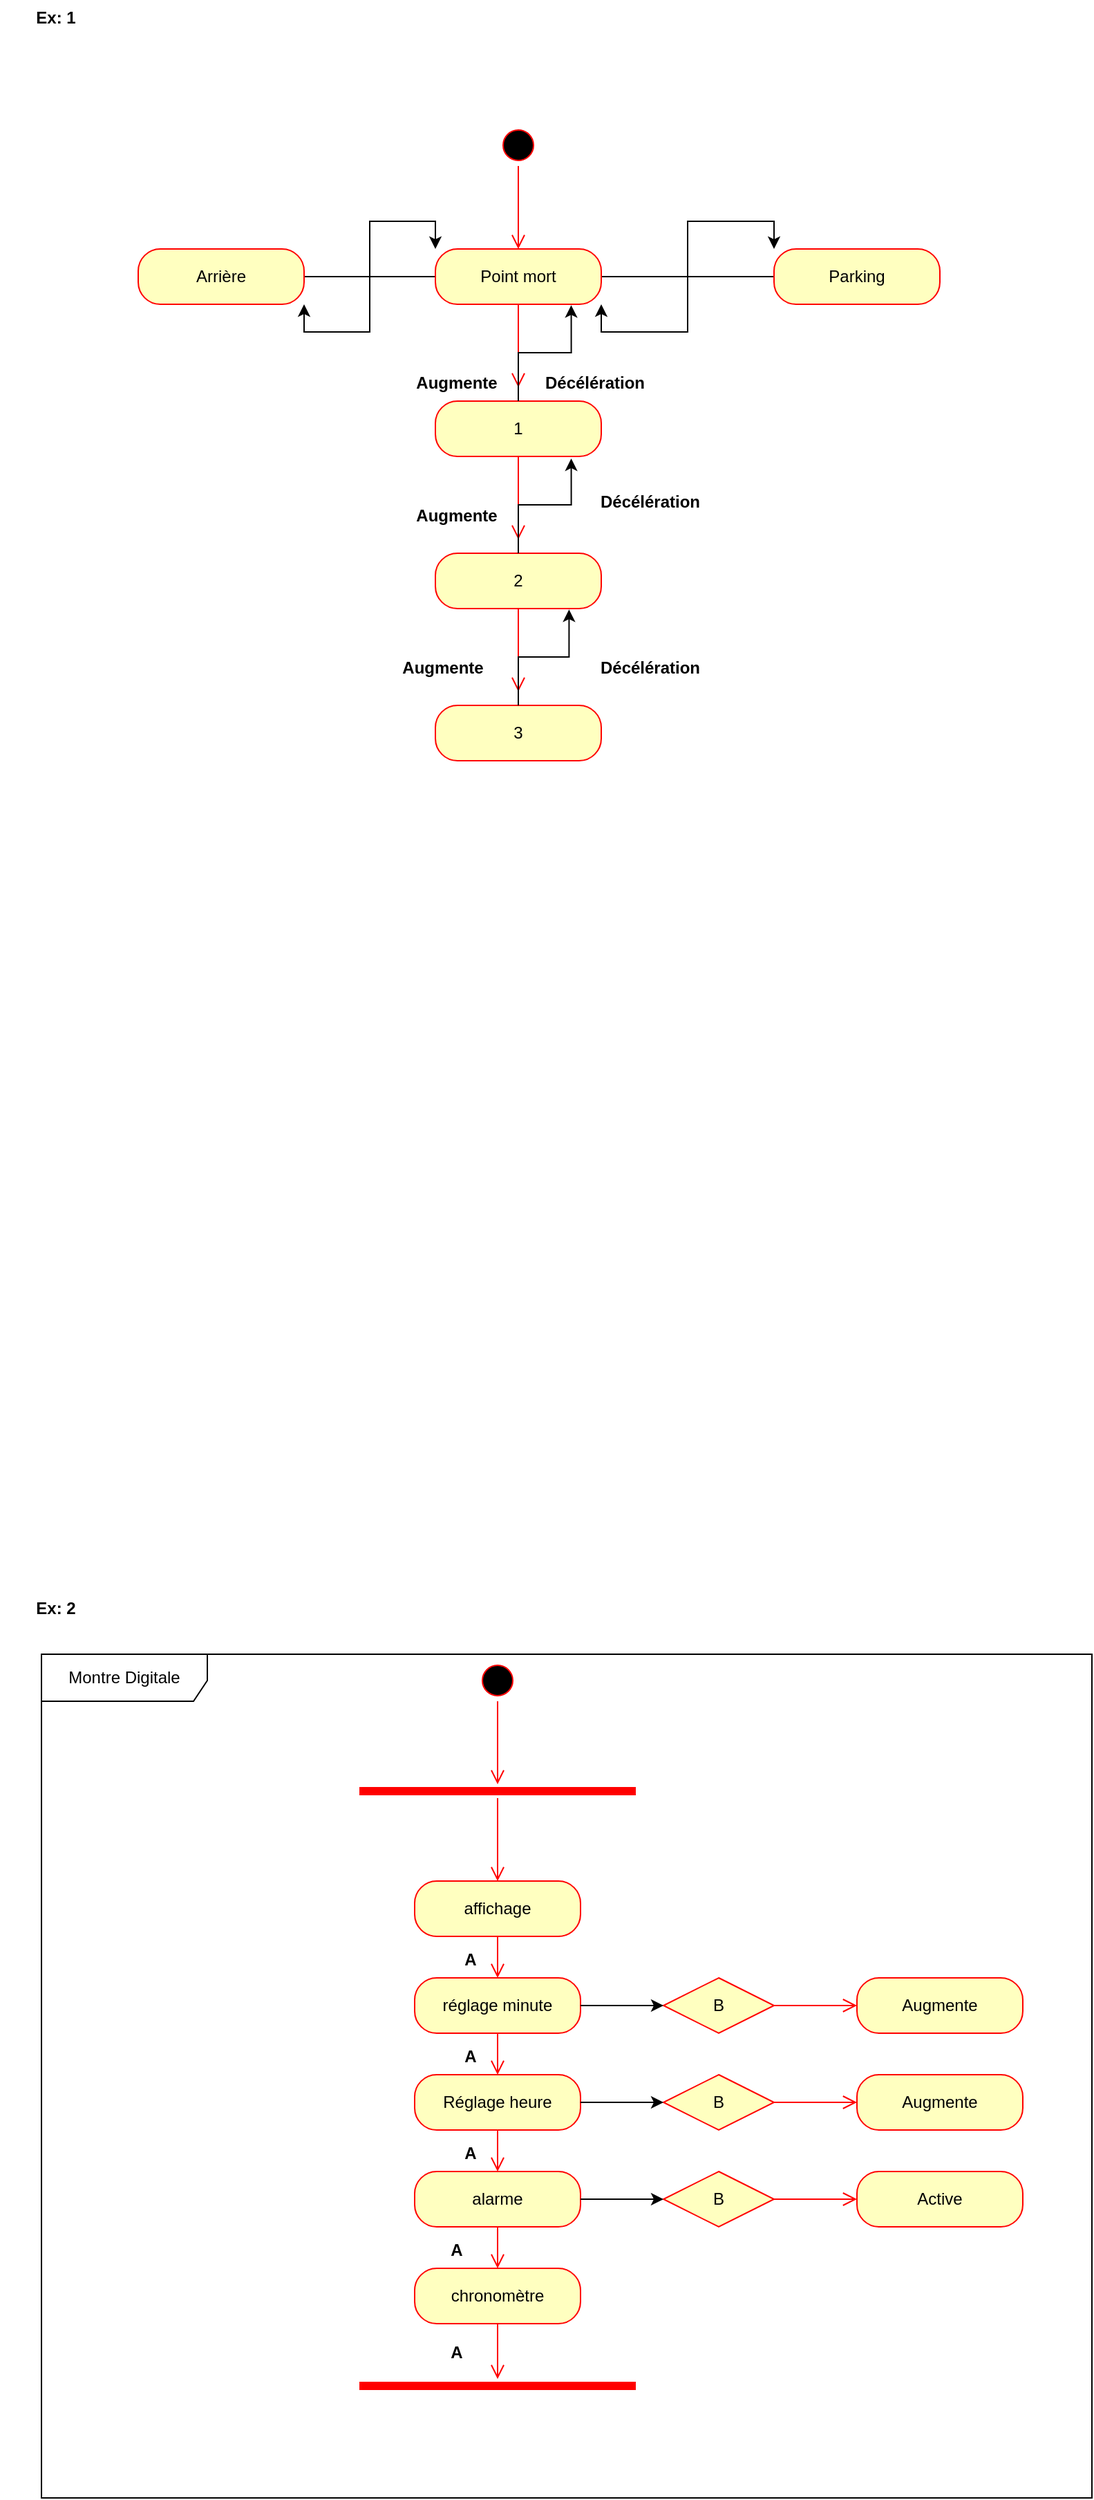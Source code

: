 <mxfile version="23.1.5" type="github">
  <diagram name="Page-1" id="vEHWdyXFffyfuF_CzlAs">
    <mxGraphModel dx="1386" dy="793" grid="1" gridSize="10" guides="1" tooltips="1" connect="1" arrows="1" fold="1" page="1" pageScale="1" pageWidth="827" pageHeight="1169" math="0" shadow="0">
      <root>
        <mxCell id="0" />
        <mxCell id="1" parent="0" />
        <mxCell id="l6cs23k7FNpQOjLX6r31-1" value="" style="ellipse;html=1;shape=startState;fillColor=#000000;strokeColor=#ff0000;" vertex="1" parent="1">
          <mxGeometry x="390" y="130" width="30" height="30" as="geometry" />
        </mxCell>
        <mxCell id="l6cs23k7FNpQOjLX6r31-2" value="" style="edgeStyle=orthogonalEdgeStyle;html=1;verticalAlign=bottom;endArrow=open;endSize=8;strokeColor=#ff0000;rounded=0;" edge="1" source="l6cs23k7FNpQOjLX6r31-1" parent="1">
          <mxGeometry relative="1" as="geometry">
            <mxPoint x="405" y="220" as="targetPoint" />
          </mxGeometry>
        </mxCell>
        <mxCell id="l6cs23k7FNpQOjLX6r31-46" style="edgeStyle=orthogonalEdgeStyle;rounded=0;orthogonalLoop=1;jettySize=auto;html=1;entryX=1;entryY=1;entryDx=0;entryDy=0;" edge="1" parent="1" source="l6cs23k7FNpQOjLX6r31-3" target="l6cs23k7FNpQOjLX6r31-27">
          <mxGeometry relative="1" as="geometry" />
        </mxCell>
        <mxCell id="l6cs23k7FNpQOjLX6r31-47" style="edgeStyle=orthogonalEdgeStyle;rounded=0;orthogonalLoop=1;jettySize=auto;html=1;entryX=0;entryY=0;entryDx=0;entryDy=0;" edge="1" parent="1" source="l6cs23k7FNpQOjLX6r31-3" target="l6cs23k7FNpQOjLX6r31-25">
          <mxGeometry relative="1" as="geometry" />
        </mxCell>
        <mxCell id="l6cs23k7FNpQOjLX6r31-3" value="Point mort" style="rounded=1;whiteSpace=wrap;html=1;arcSize=40;fontColor=#000000;fillColor=#ffffc0;strokeColor=#ff0000;" vertex="1" parent="1">
          <mxGeometry x="345" y="220" width="120" height="40" as="geometry" />
        </mxCell>
        <mxCell id="l6cs23k7FNpQOjLX6r31-4" value="" style="edgeStyle=orthogonalEdgeStyle;html=1;verticalAlign=bottom;endArrow=open;endSize=8;strokeColor=#ff0000;rounded=0;" edge="1" source="l6cs23k7FNpQOjLX6r31-3" parent="1">
          <mxGeometry relative="1" as="geometry">
            <mxPoint x="405" y="320" as="targetPoint" />
          </mxGeometry>
        </mxCell>
        <mxCell id="l6cs23k7FNpQOjLX6r31-48" style="edgeStyle=orthogonalEdgeStyle;rounded=0;orthogonalLoop=1;jettySize=auto;html=1;entryX=1;entryY=1;entryDx=0;entryDy=0;" edge="1" parent="1" source="l6cs23k7FNpQOjLX6r31-25" target="l6cs23k7FNpQOjLX6r31-3">
          <mxGeometry relative="1" as="geometry" />
        </mxCell>
        <mxCell id="l6cs23k7FNpQOjLX6r31-25" value="Parking" style="rounded=1;whiteSpace=wrap;html=1;arcSize=40;fontColor=#000000;fillColor=#ffffc0;strokeColor=#ff0000;" vertex="1" parent="1">
          <mxGeometry x="590" y="220" width="120" height="40" as="geometry" />
        </mxCell>
        <mxCell id="l6cs23k7FNpQOjLX6r31-45" style="edgeStyle=orthogonalEdgeStyle;rounded=0;orthogonalLoop=1;jettySize=auto;html=1;entryX=0;entryY=0;entryDx=0;entryDy=0;" edge="1" parent="1" source="l6cs23k7FNpQOjLX6r31-27" target="l6cs23k7FNpQOjLX6r31-3">
          <mxGeometry relative="1" as="geometry" />
        </mxCell>
        <mxCell id="l6cs23k7FNpQOjLX6r31-27" value="Arrière" style="rounded=1;whiteSpace=wrap;html=1;arcSize=40;fontColor=#000000;fillColor=#ffffc0;strokeColor=#ff0000;" vertex="1" parent="1">
          <mxGeometry x="130" y="220" width="120" height="40" as="geometry" />
        </mxCell>
        <mxCell id="l6cs23k7FNpQOjLX6r31-32" value="" style="shape=line;html=1;strokeWidth=6;strokeColor=#ff0000;" vertex="1" parent="1">
          <mxGeometry x="290" y="1330" width="200" height="10" as="geometry" />
        </mxCell>
        <mxCell id="l6cs23k7FNpQOjLX6r31-33" value="" style="edgeStyle=orthogonalEdgeStyle;html=1;verticalAlign=bottom;endArrow=open;endSize=8;strokeColor=#ff0000;rounded=0;" edge="1" source="l6cs23k7FNpQOjLX6r31-32" parent="1" target="l6cs23k7FNpQOjLX6r31-34">
          <mxGeometry relative="1" as="geometry">
            <mxPoint x="390" y="1410" as="targetPoint" />
          </mxGeometry>
        </mxCell>
        <mxCell id="l6cs23k7FNpQOjLX6r31-34" value="affichage" style="rounded=1;whiteSpace=wrap;html=1;arcSize=40;fontColor=#000000;fillColor=#ffffc0;strokeColor=#ff0000;" vertex="1" parent="1">
          <mxGeometry x="330" y="1400" width="120" height="40" as="geometry" />
        </mxCell>
        <mxCell id="l6cs23k7FNpQOjLX6r31-35" value="" style="edgeStyle=orthogonalEdgeStyle;html=1;verticalAlign=bottom;endArrow=open;endSize=8;strokeColor=#ff0000;rounded=0;" edge="1" source="l6cs23k7FNpQOjLX6r31-34" parent="1" target="l6cs23k7FNpQOjLX6r31-36">
          <mxGeometry relative="1" as="geometry">
            <mxPoint x="390" y="1490" as="targetPoint" />
          </mxGeometry>
        </mxCell>
        <mxCell id="l6cs23k7FNpQOjLX6r31-36" value="réglage minute" style="rounded=1;whiteSpace=wrap;html=1;arcSize=40;fontColor=#000000;fillColor=#ffffc0;strokeColor=#ff0000;" vertex="1" parent="1">
          <mxGeometry x="330" y="1470" width="120" height="40" as="geometry" />
        </mxCell>
        <mxCell id="l6cs23k7FNpQOjLX6r31-37" value="" style="edgeStyle=orthogonalEdgeStyle;html=1;verticalAlign=bottom;endArrow=open;endSize=8;strokeColor=#ff0000;rounded=0;entryX=0.5;entryY=0;entryDx=0;entryDy=0;" edge="1" source="l6cs23k7FNpQOjLX6r31-36" parent="1" target="l6cs23k7FNpQOjLX6r31-80">
          <mxGeometry relative="1" as="geometry">
            <mxPoint x="390" y="1550" as="targetPoint" />
          </mxGeometry>
        </mxCell>
        <mxCell id="l6cs23k7FNpQOjLX6r31-42" value="Ex: 1" style="text;align=center;fontStyle=1;verticalAlign=middle;spacingLeft=3;spacingRight=3;strokeColor=none;rotatable=0;points=[[0,0.5],[1,0.5]];portConstraint=eastwest;html=1;" vertex="1" parent="1">
          <mxGeometry x="30" y="40" width="80" height="26" as="geometry" />
        </mxCell>
        <mxCell id="l6cs23k7FNpQOjLX6r31-49" value="1" style="rounded=1;whiteSpace=wrap;html=1;arcSize=40;fontColor=#000000;fillColor=#ffffc0;strokeColor=#ff0000;" vertex="1" parent="1">
          <mxGeometry x="345" y="330" width="120" height="40" as="geometry" />
        </mxCell>
        <mxCell id="l6cs23k7FNpQOjLX6r31-50" value="" style="edgeStyle=orthogonalEdgeStyle;html=1;verticalAlign=bottom;endArrow=open;endSize=8;strokeColor=#ff0000;rounded=0;" edge="1" source="l6cs23k7FNpQOjLX6r31-49" parent="1">
          <mxGeometry relative="1" as="geometry">
            <mxPoint x="405" y="430" as="targetPoint" />
          </mxGeometry>
        </mxCell>
        <mxCell id="l6cs23k7FNpQOjLX6r31-51" value="2" style="rounded=1;whiteSpace=wrap;html=1;arcSize=40;fontColor=#000000;fillColor=#ffffc0;strokeColor=#ff0000;" vertex="1" parent="1">
          <mxGeometry x="345" y="440" width="120" height="40" as="geometry" />
        </mxCell>
        <mxCell id="l6cs23k7FNpQOjLX6r31-52" value="" style="edgeStyle=orthogonalEdgeStyle;html=1;verticalAlign=bottom;endArrow=open;endSize=8;strokeColor=#ff0000;rounded=0;" edge="1" source="l6cs23k7FNpQOjLX6r31-51" parent="1">
          <mxGeometry relative="1" as="geometry">
            <mxPoint x="405" y="540" as="targetPoint" />
          </mxGeometry>
        </mxCell>
        <mxCell id="l6cs23k7FNpQOjLX6r31-53" value="3" style="rounded=1;whiteSpace=wrap;html=1;arcSize=40;fontColor=#000000;fillColor=#ffffc0;strokeColor=#ff0000;" vertex="1" parent="1">
          <mxGeometry x="345" y="550" width="120" height="40" as="geometry" />
        </mxCell>
        <mxCell id="l6cs23k7FNpQOjLX6r31-55" style="edgeStyle=orthogonalEdgeStyle;rounded=0;orthogonalLoop=1;jettySize=auto;html=1;entryX=0.819;entryY=1.017;entryDx=0;entryDy=0;entryPerimeter=0;" edge="1" parent="1" source="l6cs23k7FNpQOjLX6r31-49" target="l6cs23k7FNpQOjLX6r31-3">
          <mxGeometry relative="1" as="geometry" />
        </mxCell>
        <mxCell id="l6cs23k7FNpQOjLX6r31-56" style="edgeStyle=orthogonalEdgeStyle;rounded=0;orthogonalLoop=1;jettySize=auto;html=1;entryX=0.819;entryY=1.037;entryDx=0;entryDy=0;entryPerimeter=0;" edge="1" parent="1" source="l6cs23k7FNpQOjLX6r31-51" target="l6cs23k7FNpQOjLX6r31-49">
          <mxGeometry relative="1" as="geometry" />
        </mxCell>
        <mxCell id="l6cs23k7FNpQOjLX6r31-57" style="edgeStyle=orthogonalEdgeStyle;rounded=0;orthogonalLoop=1;jettySize=auto;html=1;entryX=0.806;entryY=1.017;entryDx=0;entryDy=0;entryPerimeter=0;" edge="1" parent="1" source="l6cs23k7FNpQOjLX6r31-53" target="l6cs23k7FNpQOjLX6r31-51">
          <mxGeometry relative="1" as="geometry" />
        </mxCell>
        <mxCell id="l6cs23k7FNpQOjLX6r31-58" value="Augmente" style="text;align=center;fontStyle=1;verticalAlign=middle;spacingLeft=3;spacingRight=3;strokeColor=none;rotatable=0;points=[[0,0.5],[1,0.5]];portConstraint=eastwest;html=1;" vertex="1" parent="1">
          <mxGeometry x="320" y="304" width="80" height="26" as="geometry" />
        </mxCell>
        <mxCell id="l6cs23k7FNpQOjLX6r31-59" value="Augmente" style="text;align=center;fontStyle=1;verticalAlign=middle;spacingLeft=3;spacingRight=3;strokeColor=none;rotatable=0;points=[[0,0.5],[1,0.5]];portConstraint=eastwest;html=1;" vertex="1" parent="1">
          <mxGeometry x="320" y="400" width="80" height="26" as="geometry" />
        </mxCell>
        <mxCell id="l6cs23k7FNpQOjLX6r31-60" value="Augmente" style="text;align=center;fontStyle=1;verticalAlign=middle;spacingLeft=3;spacingRight=3;strokeColor=none;rotatable=0;points=[[0,0.5],[1,0.5]];portConstraint=eastwest;html=1;" vertex="1" parent="1">
          <mxGeometry x="310" y="510" width="80" height="26" as="geometry" />
        </mxCell>
        <mxCell id="l6cs23k7FNpQOjLX6r31-61" value="Décélération" style="text;align=center;fontStyle=1;verticalAlign=middle;spacingLeft=3;spacingRight=3;strokeColor=none;rotatable=0;points=[[0,0.5],[1,0.5]];portConstraint=eastwest;html=1;" vertex="1" parent="1">
          <mxGeometry x="460" y="510" width="80" height="26" as="geometry" />
        </mxCell>
        <mxCell id="l6cs23k7FNpQOjLX6r31-62" value="Décélération" style="text;align=center;fontStyle=1;verticalAlign=middle;spacingLeft=3;spacingRight=3;strokeColor=none;rotatable=0;points=[[0,0.5],[1,0.5]];portConstraint=eastwest;html=1;" vertex="1" parent="1">
          <mxGeometry x="460" y="390" width="80" height="26" as="geometry" />
        </mxCell>
        <mxCell id="l6cs23k7FNpQOjLX6r31-63" value="Décélération" style="text;align=center;fontStyle=1;verticalAlign=middle;spacingLeft=3;spacingRight=3;strokeColor=none;rotatable=0;points=[[0,0.5],[1,0.5]];portConstraint=eastwest;html=1;" vertex="1" parent="1">
          <mxGeometry x="420" y="304" width="80" height="26" as="geometry" />
        </mxCell>
        <mxCell id="l6cs23k7FNpQOjLX6r31-66" value="" style="ellipse;html=1;shape=startState;fillColor=#000000;strokeColor=#ff0000;" vertex="1" parent="1">
          <mxGeometry x="375" y="1240" width="30" height="30" as="geometry" />
        </mxCell>
        <mxCell id="l6cs23k7FNpQOjLX6r31-67" value="" style="edgeStyle=orthogonalEdgeStyle;html=1;verticalAlign=bottom;endArrow=open;endSize=8;strokeColor=#ff0000;rounded=0;" edge="1" source="l6cs23k7FNpQOjLX6r31-66" parent="1">
          <mxGeometry relative="1" as="geometry">
            <mxPoint x="390" y="1330" as="targetPoint" />
          </mxGeometry>
        </mxCell>
        <mxCell id="l6cs23k7FNpQOjLX6r31-68" value="alarme" style="rounded=1;whiteSpace=wrap;html=1;arcSize=40;fontColor=#000000;fillColor=#ffffc0;strokeColor=#ff0000;" vertex="1" parent="1">
          <mxGeometry x="330" y="1610" width="120" height="40" as="geometry" />
        </mxCell>
        <mxCell id="l6cs23k7FNpQOjLX6r31-69" value="" style="edgeStyle=orthogonalEdgeStyle;html=1;verticalAlign=bottom;endArrow=open;endSize=8;strokeColor=#ff0000;rounded=0;" edge="1" source="l6cs23k7FNpQOjLX6r31-68" parent="1" target="l6cs23k7FNpQOjLX6r31-70">
          <mxGeometry relative="1" as="geometry">
            <mxPoint x="390" y="1700" as="targetPoint" />
          </mxGeometry>
        </mxCell>
        <mxCell id="l6cs23k7FNpQOjLX6r31-70" value="chronomètre" style="rounded=1;whiteSpace=wrap;html=1;arcSize=40;fontColor=#000000;fillColor=#ffffc0;strokeColor=#ff0000;" vertex="1" parent="1">
          <mxGeometry x="330" y="1680" width="120" height="40" as="geometry" />
        </mxCell>
        <mxCell id="l6cs23k7FNpQOjLX6r31-71" value="" style="edgeStyle=orthogonalEdgeStyle;html=1;verticalAlign=bottom;endArrow=open;endSize=8;strokeColor=#ff0000;rounded=0;" edge="1" source="l6cs23k7FNpQOjLX6r31-70" parent="1">
          <mxGeometry relative="1" as="geometry">
            <mxPoint x="390" y="1760" as="targetPoint" />
          </mxGeometry>
        </mxCell>
        <mxCell id="l6cs23k7FNpQOjLX6r31-72" value="" style="shape=line;html=1;strokeWidth=6;strokeColor=#ff0000;" vertex="1" parent="1">
          <mxGeometry x="290" y="1760" width="200" height="10" as="geometry" />
        </mxCell>
        <mxCell id="l6cs23k7FNpQOjLX6r31-80" value="Réglage heure" style="rounded=1;whiteSpace=wrap;html=1;arcSize=40;fontColor=#000000;fillColor=#ffffc0;strokeColor=#ff0000;" vertex="1" parent="1">
          <mxGeometry x="330" y="1540" width="120" height="40" as="geometry" />
        </mxCell>
        <mxCell id="l6cs23k7FNpQOjLX6r31-81" value="" style="edgeStyle=orthogonalEdgeStyle;html=1;verticalAlign=bottom;endArrow=open;endSize=8;strokeColor=#ff0000;rounded=0;entryX=0.5;entryY=0;entryDx=0;entryDy=0;" edge="1" source="l6cs23k7FNpQOjLX6r31-80" parent="1" target="l6cs23k7FNpQOjLX6r31-68">
          <mxGeometry relative="1" as="geometry">
            <mxPoint x="540" y="1630" as="targetPoint" />
          </mxGeometry>
        </mxCell>
        <mxCell id="l6cs23k7FNpQOjLX6r31-82" value="B" style="rhombus;whiteSpace=wrap;html=1;fontColor=#000000;fillColor=#ffffc0;strokeColor=#ff0000;" vertex="1" parent="1">
          <mxGeometry x="510" y="1470" width="80" height="40" as="geometry" />
        </mxCell>
        <mxCell id="l6cs23k7FNpQOjLX6r31-83" value="" style="edgeStyle=orthogonalEdgeStyle;html=1;align=left;verticalAlign=bottom;endArrow=open;endSize=8;strokeColor=#ff0000;rounded=0;" edge="1" source="l6cs23k7FNpQOjLX6r31-82" parent="1">
          <mxGeometry x="-0.602" y="30" relative="1" as="geometry">
            <mxPoint x="650" y="1490" as="targetPoint" />
            <mxPoint as="offset" />
          </mxGeometry>
        </mxCell>
        <mxCell id="l6cs23k7FNpQOjLX6r31-85" style="edgeStyle=orthogonalEdgeStyle;rounded=0;orthogonalLoop=1;jettySize=auto;html=1;" edge="1" parent="1" source="l6cs23k7FNpQOjLX6r31-36">
          <mxGeometry relative="1" as="geometry">
            <mxPoint x="510" y="1490" as="targetPoint" />
          </mxGeometry>
        </mxCell>
        <mxCell id="l6cs23k7FNpQOjLX6r31-86" value="Augmente" style="rounded=1;whiteSpace=wrap;html=1;arcSize=40;fontColor=#000000;fillColor=#ffffc0;strokeColor=#ff0000;" vertex="1" parent="1">
          <mxGeometry x="650" y="1470" width="120" height="40" as="geometry" />
        </mxCell>
        <mxCell id="l6cs23k7FNpQOjLX6r31-88" value="B" style="rhombus;whiteSpace=wrap;html=1;fontColor=#000000;fillColor=#ffffc0;strokeColor=#ff0000;" vertex="1" parent="1">
          <mxGeometry x="510" y="1540" width="80" height="40" as="geometry" />
        </mxCell>
        <mxCell id="l6cs23k7FNpQOjLX6r31-89" value="" style="edgeStyle=orthogonalEdgeStyle;html=1;align=left;verticalAlign=bottom;endArrow=open;endSize=8;strokeColor=#ff0000;rounded=0;" edge="1" parent="1" source="l6cs23k7FNpQOjLX6r31-88">
          <mxGeometry x="-0.602" y="30" relative="1" as="geometry">
            <mxPoint x="650" y="1560" as="targetPoint" />
            <mxPoint as="offset" />
          </mxGeometry>
        </mxCell>
        <mxCell id="l6cs23k7FNpQOjLX6r31-90" style="edgeStyle=orthogonalEdgeStyle;rounded=0;orthogonalLoop=1;jettySize=auto;html=1;" edge="1" parent="1">
          <mxGeometry relative="1" as="geometry">
            <mxPoint x="450" y="1560" as="sourcePoint" />
            <mxPoint x="510" y="1560" as="targetPoint" />
          </mxGeometry>
        </mxCell>
        <mxCell id="l6cs23k7FNpQOjLX6r31-91" value="Augmente" style="rounded=1;whiteSpace=wrap;html=1;arcSize=40;fontColor=#000000;fillColor=#ffffc0;strokeColor=#ff0000;" vertex="1" parent="1">
          <mxGeometry x="650" y="1540" width="120" height="40" as="geometry" />
        </mxCell>
        <mxCell id="l6cs23k7FNpQOjLX6r31-92" value="A" style="text;align=center;fontStyle=1;verticalAlign=middle;spacingLeft=3;spacingRight=3;strokeColor=none;rotatable=0;points=[[0,0.5],[1,0.5]];portConstraint=eastwest;html=1;" vertex="1" parent="1">
          <mxGeometry x="330" y="1514" width="80" height="26" as="geometry" />
        </mxCell>
        <mxCell id="l6cs23k7FNpQOjLX6r31-93" value="A" style="text;align=center;fontStyle=1;verticalAlign=middle;spacingLeft=3;spacingRight=3;strokeColor=none;rotatable=0;points=[[0,0.5],[1,0.5]];portConstraint=eastwest;html=1;" vertex="1" parent="1">
          <mxGeometry x="330" y="1444" width="80" height="26" as="geometry" />
        </mxCell>
        <mxCell id="l6cs23k7FNpQOjLX6r31-94" value="A" style="text;align=center;fontStyle=1;verticalAlign=middle;spacingLeft=3;spacingRight=3;strokeColor=none;rotatable=0;points=[[0,0.5],[1,0.5]];portConstraint=eastwest;html=1;" vertex="1" parent="1">
          <mxGeometry x="330" y="1584" width="80" height="26" as="geometry" />
        </mxCell>
        <mxCell id="l6cs23k7FNpQOjLX6r31-97" value="A" style="text;align=center;fontStyle=1;verticalAlign=middle;spacingLeft=3;spacingRight=3;strokeColor=none;rotatable=0;points=[[0,0.5],[1,0.5]];portConstraint=eastwest;html=1;" vertex="1" parent="1">
          <mxGeometry x="320" y="1654" width="80" height="26" as="geometry" />
        </mxCell>
        <mxCell id="l6cs23k7FNpQOjLX6r31-98" value="A" style="text;align=center;fontStyle=1;verticalAlign=middle;spacingLeft=3;spacingRight=3;strokeColor=none;rotatable=0;points=[[0,0.5],[1,0.5]];portConstraint=eastwest;html=1;" vertex="1" parent="1">
          <mxGeometry x="320" y="1727.5" width="80" height="26" as="geometry" />
        </mxCell>
        <mxCell id="l6cs23k7FNpQOjLX6r31-99" value="B" style="rhombus;whiteSpace=wrap;html=1;fontColor=#000000;fillColor=#ffffc0;strokeColor=#ff0000;" vertex="1" parent="1">
          <mxGeometry x="510" y="1610" width="80" height="40" as="geometry" />
        </mxCell>
        <mxCell id="l6cs23k7FNpQOjLX6r31-100" value="" style="edgeStyle=orthogonalEdgeStyle;html=1;align=left;verticalAlign=bottom;endArrow=open;endSize=8;strokeColor=#ff0000;rounded=0;" edge="1" parent="1" source="l6cs23k7FNpQOjLX6r31-99">
          <mxGeometry x="-0.602" y="30" relative="1" as="geometry">
            <mxPoint x="650" y="1630" as="targetPoint" />
            <mxPoint as="offset" />
          </mxGeometry>
        </mxCell>
        <mxCell id="l6cs23k7FNpQOjLX6r31-101" style="edgeStyle=orthogonalEdgeStyle;rounded=0;orthogonalLoop=1;jettySize=auto;html=1;" edge="1" parent="1">
          <mxGeometry relative="1" as="geometry">
            <mxPoint x="450" y="1630" as="sourcePoint" />
            <mxPoint x="510" y="1630" as="targetPoint" />
          </mxGeometry>
        </mxCell>
        <mxCell id="l6cs23k7FNpQOjLX6r31-102" value="Active" style="rounded=1;whiteSpace=wrap;html=1;arcSize=40;fontColor=#000000;fillColor=#ffffc0;strokeColor=#ff0000;" vertex="1" parent="1">
          <mxGeometry x="650" y="1610" width="120" height="40" as="geometry" />
        </mxCell>
        <mxCell id="l6cs23k7FNpQOjLX6r31-109" value="Ex: 2" style="text;align=center;fontStyle=1;verticalAlign=middle;spacingLeft=3;spacingRight=3;strokeColor=none;rotatable=0;points=[[0,0.5],[1,0.5]];portConstraint=eastwest;html=1;" vertex="1" parent="1">
          <mxGeometry x="30" y="1190" width="80" height="26" as="geometry" />
        </mxCell>
        <mxCell id="l6cs23k7FNpQOjLX6r31-110" value="Montre Digitale" style="shape=umlFrame;whiteSpace=wrap;html=1;pointerEvents=0;width=120;height=34;" vertex="1" parent="1">
          <mxGeometry x="60" y="1236" width="760" height="610" as="geometry" />
        </mxCell>
      </root>
    </mxGraphModel>
  </diagram>
</mxfile>

